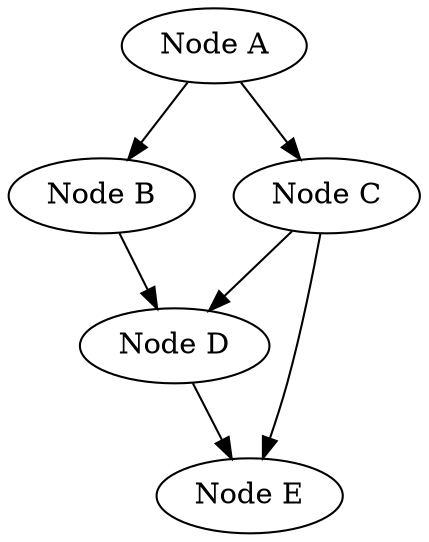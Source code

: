 digraph G {
    A [label="Node A"];
    B [label="Node B"];
    C [label="Node C"];
    D [label="Node D"];
    E [label="Node E"];
    
    A -> B;
    A -> C;
    B -> D;
    C -> D;
    C -> E;
    D -> E;
}